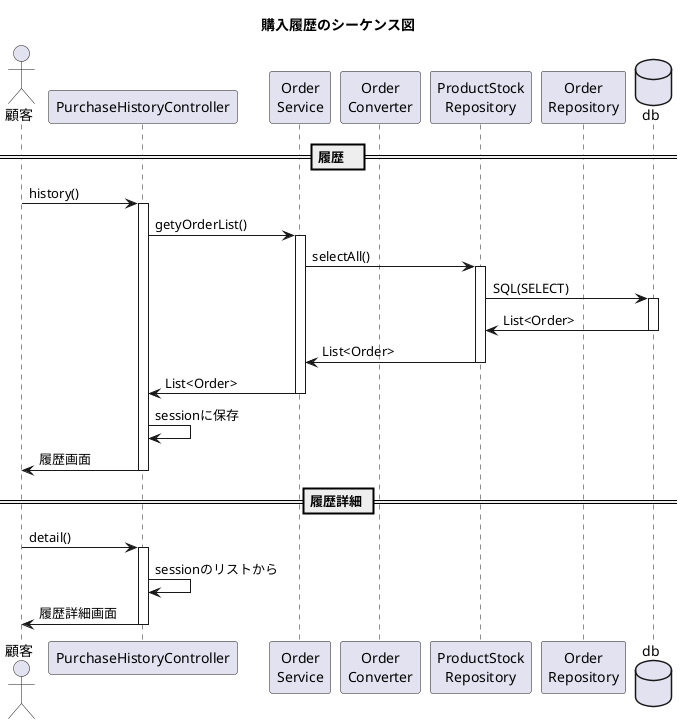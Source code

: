 @startuml

title 購入履歴のシーケンス図
actor "顧客" as user
participant "PurchaseHistoryController" as controller
participant "Order\nService" as service
participant "Order\nConverter" as helper
participant "ProductStock\nRepository" as repository1
participant "Order\nRepository" as repository2
database "db" as db

== 履歴　==
user -> controller++:history()
controller -> service++:getyOrderList()
service -> repository1++:selectAll()
repository1 -> db++:SQL(SELECT)
db -> repository1--:List<Order>
repository1 -> service--:List<Order>
service -> controller--:List<Order>
controller -> controller:sessionに保存
controller -> user--:履歴画面

== 履歴詳細 ==
user -> controller++:detail()
controller -> controller:sessionのリストから
controller -> user--:履歴詳細画面


@enduml